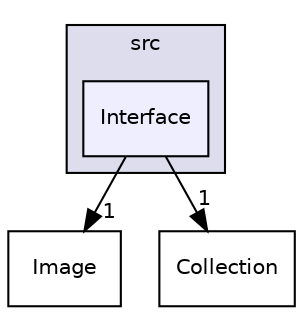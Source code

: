 digraph "src/Interface" {
  compound=true
  node [ fontsize="10", fontname="Helvetica"];
  edge [ labelfontsize="10", labelfontname="Helvetica"];
  subgraph clusterdir_68267d1309a1af8e8297ef4c3efbcdba {
    graph [ bgcolor="#ddddee", pencolor="black", label="src" fontname="Helvetica", fontsize="10", URL="dir_68267d1309a1af8e8297ef4c3efbcdba.html"]
  dir_bba04cfeda2ebb06ea600493f2bb1319 [shape=box, label="Interface", style="filled", fillcolor="#eeeeff", pencolor="black", URL="dir_bba04cfeda2ebb06ea600493f2bb1319.html"];
  }
  dir_fdbdd9841f9a730f284bb666ff3d8cfe [shape=box label="Image" URL="dir_fdbdd9841f9a730f284bb666ff3d8cfe.html"];
  dir_659a8b1a10b8174f9cdda162b3bf05fc [shape=box label="Collection" URL="dir_659a8b1a10b8174f9cdda162b3bf05fc.html"];
  dir_bba04cfeda2ebb06ea600493f2bb1319->dir_fdbdd9841f9a730f284bb666ff3d8cfe [headlabel="1", labeldistance=1.5 headhref="dir_000005_000004.html"];
  dir_bba04cfeda2ebb06ea600493f2bb1319->dir_659a8b1a10b8174f9cdda162b3bf05fc [headlabel="1", labeldistance=1.5 headhref="dir_000005_000001.html"];
}
